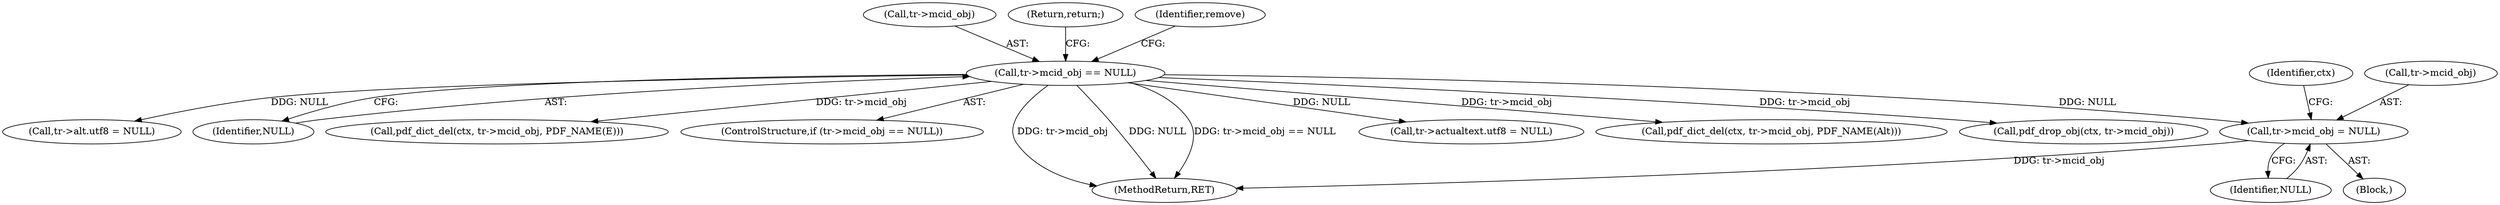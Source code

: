 digraph "0_ghostscript_97096297d409ec6f206298444ba00719607e8ba8@pointer" {
"1000203" [label="(Call,tr->mcid_obj = NULL)"];
"1000116" [label="(Call,tr->mcid_obj == NULL)"];
"1000116" [label="(Call,tr->mcid_obj == NULL)"];
"1000117" [label="(Call,tr->mcid_obj)"];
"1000191" [label="(Call,pdf_dict_del(ctx, tr->mcid_obj, PDF_NAME(Alt)))"];
"1000198" [label="(Call,pdf_drop_obj(ctx, tr->mcid_obj))"];
"1000121" [label="(Return,return;)"];
"1000215" [label="(Call,tr->alt.utf8 = NULL)"];
"1000209" [label="(Identifier,ctx)"];
"1000207" [label="(Identifier,NULL)"];
"1000120" [label="(Identifier,NULL)"];
"1000125" [label="(Call,pdf_dict_del(ctx, tr->mcid_obj, PDF_NAME(E)))"];
"1000204" [label="(Call,tr->mcid_obj)"];
"1000115" [label="(ControlStructure,if (tr->mcid_obj == NULL))"];
"1000181" [label="(Block,)"];
"1000237" [label="(MethodReturn,RET)"];
"1000229" [label="(Call,tr->actualtext.utf8 = NULL)"];
"1000123" [label="(Identifier,remove)"];
"1000203" [label="(Call,tr->mcid_obj = NULL)"];
"1000203" -> "1000181"  [label="AST: "];
"1000203" -> "1000207"  [label="CFG: "];
"1000204" -> "1000203"  [label="AST: "];
"1000207" -> "1000203"  [label="AST: "];
"1000209" -> "1000203"  [label="CFG: "];
"1000203" -> "1000237"  [label="DDG: tr->mcid_obj"];
"1000116" -> "1000203"  [label="DDG: NULL"];
"1000116" -> "1000115"  [label="AST: "];
"1000116" -> "1000120"  [label="CFG: "];
"1000117" -> "1000116"  [label="AST: "];
"1000120" -> "1000116"  [label="AST: "];
"1000121" -> "1000116"  [label="CFG: "];
"1000123" -> "1000116"  [label="CFG: "];
"1000116" -> "1000237"  [label="DDG: tr->mcid_obj"];
"1000116" -> "1000237"  [label="DDG: NULL"];
"1000116" -> "1000237"  [label="DDG: tr->mcid_obj == NULL"];
"1000116" -> "1000125"  [label="DDG: tr->mcid_obj"];
"1000116" -> "1000191"  [label="DDG: tr->mcid_obj"];
"1000116" -> "1000198"  [label="DDG: tr->mcid_obj"];
"1000116" -> "1000215"  [label="DDG: NULL"];
"1000116" -> "1000229"  [label="DDG: NULL"];
}
